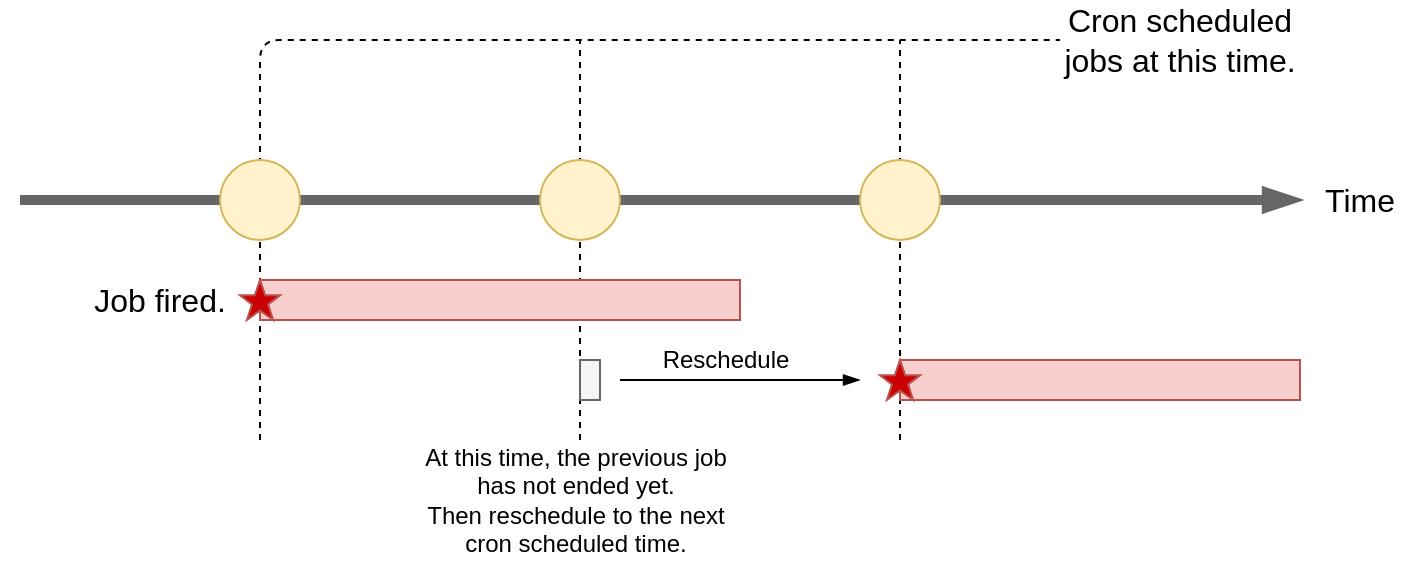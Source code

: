 <mxfile>
    <diagram id="L--ywHBMOxAPISLe69Qm" name="Page-1">
        <mxGraphModel dx="586" dy="1734" grid="1" gridSize="10" guides="1" tooltips="1" connect="1" arrows="1" fold="1" page="1" pageScale="1" pageWidth="850" pageHeight="1100" math="0" shadow="0">
            <root>
                <mxCell id="0"/>
                <mxCell id="1" parent="0"/>
                <mxCell id="75" value="" style="endArrow=blockThin;html=1;strokeWidth=5;endFill=1;fillColor=#f5f5f5;strokeColor=#666666;" parent="1" edge="1">
                    <mxGeometry width="50" height="50" relative="1" as="geometry">
                        <mxPoint x="80" y="400" as="sourcePoint"/>
                        <mxPoint x="720" y="400" as="targetPoint"/>
                    </mxGeometry>
                </mxCell>
                <mxCell id="76" value="Time" style="text;html=1;strokeColor=none;fillColor=none;align=center;verticalAlign=middle;whiteSpace=wrap;rounded=0;fontSize=16;" parent="1" vertex="1">
                    <mxGeometry x="720" y="390" width="60" height="20" as="geometry"/>
                </mxCell>
                <mxCell id="83" style="edgeStyle=none;html=1;strokeWidth=1;fontSize=16;endArrow=none;endFill=0;dashed=1;" parent="1" edge="1">
                    <mxGeometry relative="1" as="geometry">
                        <mxPoint x="600" y="320" as="targetPoint"/>
                        <mxPoint x="200" y="520" as="sourcePoint"/>
                        <Array as="points">
                            <mxPoint x="200" y="320"/>
                        </Array>
                    </mxGeometry>
                </mxCell>
                <mxCell id="79" value="" style="ellipse;whiteSpace=wrap;html=1;aspect=fixed;fontSize=16;fillColor=#fff2cc;strokeColor=#d6b656;" parent="1" vertex="1">
                    <mxGeometry x="180" y="380" width="40" height="40" as="geometry"/>
                </mxCell>
                <mxCell id="84" style="edgeStyle=none;html=1;strokeWidth=1;fontSize=16;endArrow=none;endFill=0;dashed=1;" parent="1" edge="1">
                    <mxGeometry relative="1" as="geometry">
                        <mxPoint x="360" y="320" as="targetPoint"/>
                        <mxPoint x="360" y="520" as="sourcePoint"/>
                    </mxGeometry>
                </mxCell>
                <mxCell id="80" value="" style="ellipse;whiteSpace=wrap;html=1;aspect=fixed;fontSize=16;fillColor=#fff2cc;strokeColor=#d6b656;" parent="1" vertex="1">
                    <mxGeometry x="340" y="380" width="40" height="40" as="geometry"/>
                </mxCell>
                <mxCell id="85" style="edgeStyle=none;html=1;strokeWidth=1;fontSize=16;endArrow=none;endFill=0;dashed=1;" parent="1" edge="1">
                    <mxGeometry relative="1" as="geometry">
                        <mxPoint x="520" y="320" as="targetPoint"/>
                        <mxPoint x="520" y="520" as="sourcePoint"/>
                    </mxGeometry>
                </mxCell>
                <mxCell id="81" value="" style="ellipse;whiteSpace=wrap;html=1;aspect=fixed;fontSize=16;fillColor=#fff2cc;strokeColor=#d6b656;" parent="1" vertex="1">
                    <mxGeometry x="500" y="380" width="40" height="40" as="geometry"/>
                </mxCell>
                <mxCell id="86" value="Cron scheduled jobs at this time." style="text;html=1;strokeColor=none;fillColor=none;align=center;verticalAlign=middle;whiteSpace=wrap;rounded=0;fontSize=16;" parent="1" vertex="1">
                    <mxGeometry x="600" y="300" width="120" height="40" as="geometry"/>
                </mxCell>
                <mxCell id="87" value="" style="rounded=0;whiteSpace=wrap;html=1;fontSize=16;fillColor=#f8cecc;strokeColor=#b85450;" parent="1" vertex="1">
                    <mxGeometry x="200" y="440" width="240" height="20" as="geometry"/>
                </mxCell>
                <mxCell id="88" value="" style="dashed=0;aspect=fixed;verticalLabelPosition=bottom;verticalAlign=top;align=center;shape=mxgraph.gmdl.star;strokeColor=#b85450;fillColor=#CC0000;shadow=0;sketch=0;fontSize=16;" parent="1" vertex="1">
                    <mxGeometry x="190" y="440" width="20" height="20" as="geometry"/>
                </mxCell>
                <mxCell id="89" value="" style="rounded=0;whiteSpace=wrap;html=1;fontSize=16;fillColor=#f8cecc;strokeColor=#b85450;" parent="1" vertex="1">
                    <mxGeometry x="520" y="480" width="200" height="20" as="geometry"/>
                </mxCell>
                <mxCell id="90" value="" style="dashed=0;aspect=fixed;verticalLabelPosition=bottom;verticalAlign=top;align=center;shape=mxgraph.gmdl.star;strokeColor=#b85450;fillColor=#CC0000;shadow=0;sketch=0;fontSize=16;" parent="1" vertex="1">
                    <mxGeometry x="510" y="480" width="20" height="20" as="geometry"/>
                </mxCell>
                <mxCell id="91" value="" style="rounded=0;whiteSpace=wrap;html=1;fontSize=16;fillColor=#f5f5f5;strokeColor=#666666;fontColor=#333333;" parent="1" vertex="1">
                    <mxGeometry x="360" y="480" width="10" height="20" as="geometry"/>
                </mxCell>
                <mxCell id="92" value="Job fired." style="text;html=1;strokeColor=none;fillColor=none;align=center;verticalAlign=middle;whiteSpace=wrap;rounded=0;fontSize=16;" parent="1" vertex="1">
                    <mxGeometry x="110" y="440" width="80" height="20" as="geometry"/>
                </mxCell>
                <mxCell id="95" value="" style="endArrow=blockThin;html=1;strokeWidth=1;fontSize=16;endFill=1;" parent="1" edge="1">
                    <mxGeometry width="50" height="50" relative="1" as="geometry">
                        <mxPoint x="380" y="490" as="sourcePoint"/>
                        <mxPoint x="500" y="490" as="targetPoint"/>
                    </mxGeometry>
                </mxCell>
                <mxCell id="96" value="&lt;font style=&quot;font-size: 12px;&quot;&gt;At this time, the previous job has not ended yet.&lt;br&gt;Then reschedule to the next cron scheduled time.&lt;br&gt;&lt;/font&gt;" style="text;html=1;strokeColor=none;fillColor=none;align=center;verticalAlign=middle;whiteSpace=wrap;rounded=0;fontSize=12;spacing=1;spacingRight=4;" parent="1" vertex="1">
                    <mxGeometry x="280" y="520" width="160" height="60" as="geometry"/>
                </mxCell>
                <mxCell id="97" value="&lt;font style=&quot;font-size: 12px;&quot;&gt;Reschedule&lt;/font&gt;" style="text;html=1;strokeColor=none;fillColor=none;align=center;verticalAlign=middle;whiteSpace=wrap;rounded=0;fontSize=12;spacing=1;spacingRight=4;" parent="1" vertex="1">
                    <mxGeometry x="400" y="470" width="70" height="20" as="geometry"/>
                </mxCell>
            </root>
        </mxGraphModel>
    </diagram>
</mxfile>